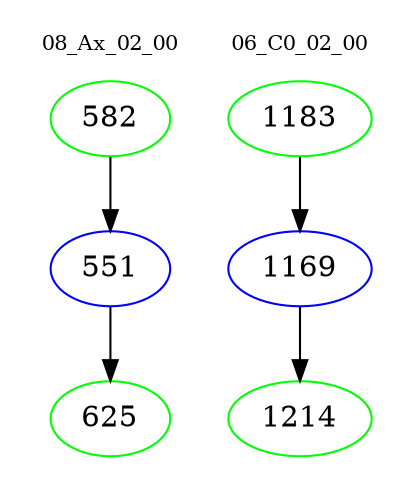 digraph{
subgraph cluster_0 {
color = white
label = "08_Ax_02_00";
fontsize=10;
T0_582 [label="582", color="green"]
T0_582 -> T0_551 [color="black"]
T0_551 [label="551", color="blue"]
T0_551 -> T0_625 [color="black"]
T0_625 [label="625", color="green"]
}
subgraph cluster_1 {
color = white
label = "06_C0_02_00";
fontsize=10;
T1_1183 [label="1183", color="green"]
T1_1183 -> T1_1169 [color="black"]
T1_1169 [label="1169", color="blue"]
T1_1169 -> T1_1214 [color="black"]
T1_1214 [label="1214", color="green"]
}
}
